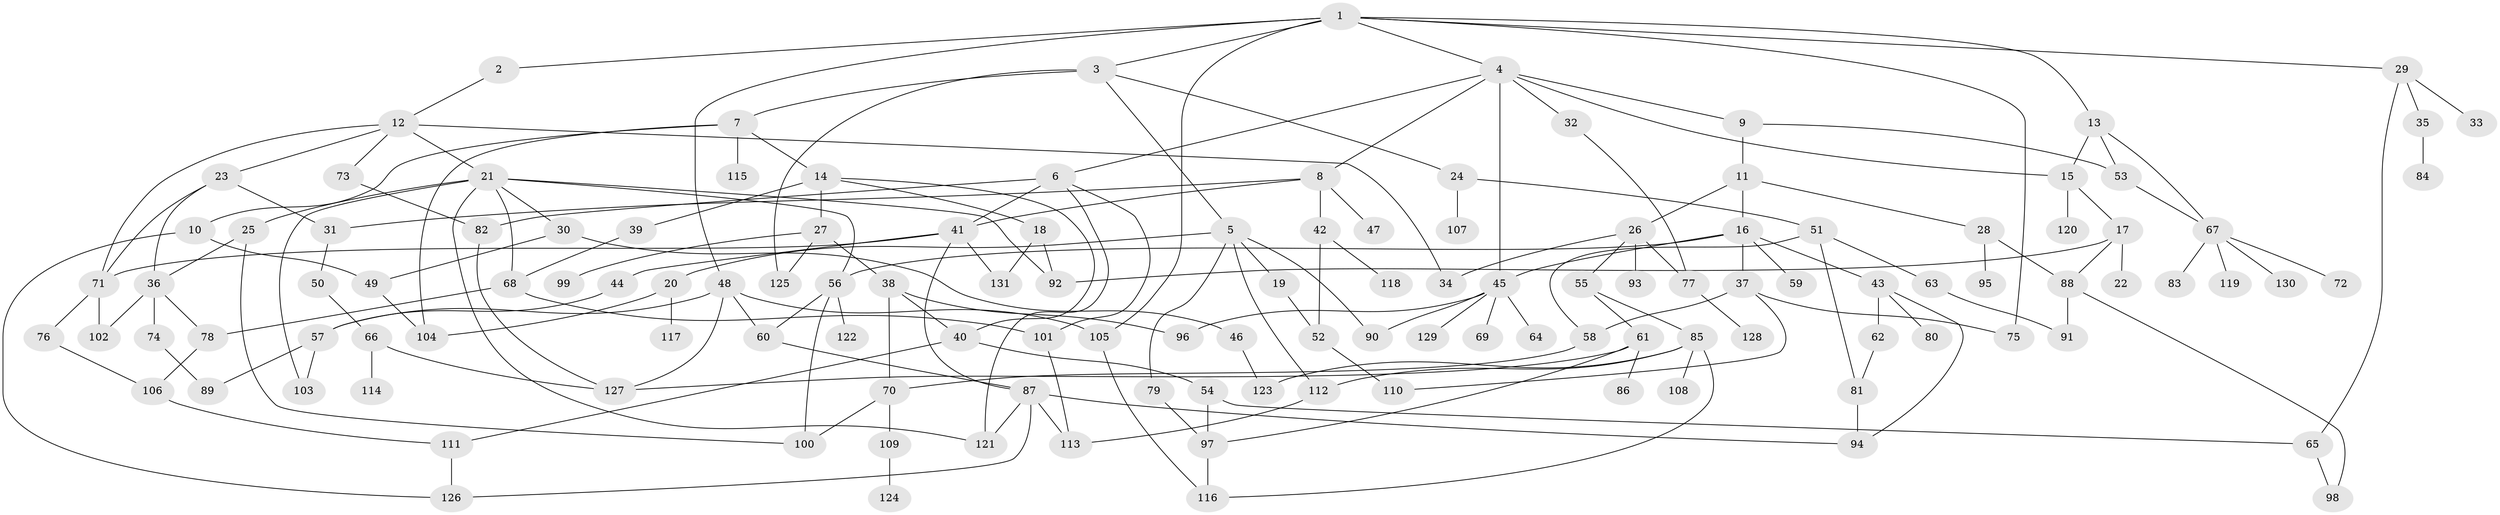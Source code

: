// coarse degree distribution, {9: 0.057692307692307696, 2: 0.21153846153846154, 5: 0.09615384615384616, 14: 0.019230769230769232, 6: 0.019230769230769232, 3: 0.25, 12: 0.038461538461538464, 10: 0.019230769230769232, 7: 0.038461538461538464, 1: 0.17307692307692307, 4: 0.057692307692307696, 8: 0.019230769230769232}
// Generated by graph-tools (version 1.1) at 2025/16/03/04/25 18:16:52]
// undirected, 131 vertices, 194 edges
graph export_dot {
graph [start="1"]
  node [color=gray90,style=filled];
  1;
  2;
  3;
  4;
  5;
  6;
  7;
  8;
  9;
  10;
  11;
  12;
  13;
  14;
  15;
  16;
  17;
  18;
  19;
  20;
  21;
  22;
  23;
  24;
  25;
  26;
  27;
  28;
  29;
  30;
  31;
  32;
  33;
  34;
  35;
  36;
  37;
  38;
  39;
  40;
  41;
  42;
  43;
  44;
  45;
  46;
  47;
  48;
  49;
  50;
  51;
  52;
  53;
  54;
  55;
  56;
  57;
  58;
  59;
  60;
  61;
  62;
  63;
  64;
  65;
  66;
  67;
  68;
  69;
  70;
  71;
  72;
  73;
  74;
  75;
  76;
  77;
  78;
  79;
  80;
  81;
  82;
  83;
  84;
  85;
  86;
  87;
  88;
  89;
  90;
  91;
  92;
  93;
  94;
  95;
  96;
  97;
  98;
  99;
  100;
  101;
  102;
  103;
  104;
  105;
  106;
  107;
  108;
  109;
  110;
  111;
  112;
  113;
  114;
  115;
  116;
  117;
  118;
  119;
  120;
  121;
  122;
  123;
  124;
  125;
  126;
  127;
  128;
  129;
  130;
  131;
  1 -- 2;
  1 -- 3;
  1 -- 4;
  1 -- 13;
  1 -- 29;
  1 -- 48;
  1 -- 75;
  1 -- 105;
  2 -- 12;
  3 -- 5;
  3 -- 7;
  3 -- 24;
  3 -- 125;
  4 -- 6;
  4 -- 8;
  4 -- 9;
  4 -- 32;
  4 -- 45;
  4 -- 15;
  5 -- 19;
  5 -- 20;
  5 -- 79;
  5 -- 112;
  5 -- 90;
  6 -- 82;
  6 -- 101;
  6 -- 121;
  6 -- 41;
  7 -- 10;
  7 -- 14;
  7 -- 115;
  7 -- 104;
  8 -- 31;
  8 -- 41;
  8 -- 42;
  8 -- 47;
  9 -- 11;
  9 -- 53;
  10 -- 49;
  10 -- 126;
  11 -- 16;
  11 -- 26;
  11 -- 28;
  12 -- 21;
  12 -- 23;
  12 -- 34;
  12 -- 73;
  12 -- 71;
  13 -- 15;
  13 -- 67;
  13 -- 53;
  14 -- 18;
  14 -- 27;
  14 -- 39;
  14 -- 40;
  15 -- 17;
  15 -- 120;
  16 -- 37;
  16 -- 43;
  16 -- 45;
  16 -- 59;
  16 -- 56;
  17 -- 22;
  17 -- 88;
  17 -- 92;
  18 -- 92;
  18 -- 131;
  19 -- 52;
  20 -- 117;
  20 -- 104;
  21 -- 25;
  21 -- 30;
  21 -- 56;
  21 -- 103;
  21 -- 121;
  21 -- 68;
  21 -- 92;
  23 -- 36;
  23 -- 71;
  23 -- 31;
  24 -- 51;
  24 -- 107;
  25 -- 36;
  25 -- 100;
  26 -- 55;
  26 -- 77;
  26 -- 93;
  26 -- 34;
  27 -- 38;
  27 -- 99;
  27 -- 125;
  28 -- 88;
  28 -- 95;
  29 -- 33;
  29 -- 35;
  29 -- 65;
  30 -- 46;
  30 -- 49;
  31 -- 50;
  32 -- 77;
  35 -- 84;
  36 -- 74;
  36 -- 78;
  36 -- 102;
  37 -- 58;
  37 -- 75;
  37 -- 110;
  38 -- 70;
  38 -- 40;
  38 -- 96;
  39 -- 68;
  40 -- 54;
  40 -- 111;
  41 -- 44;
  41 -- 71;
  41 -- 131;
  41 -- 87;
  42 -- 118;
  42 -- 52;
  43 -- 62;
  43 -- 80;
  43 -- 94;
  44 -- 57;
  45 -- 64;
  45 -- 69;
  45 -- 90;
  45 -- 96;
  45 -- 129;
  46 -- 123;
  48 -- 57;
  48 -- 60;
  48 -- 105;
  48 -- 127;
  49 -- 104;
  50 -- 66;
  51 -- 63;
  51 -- 81;
  51 -- 58;
  52 -- 110;
  53 -- 67;
  54 -- 65;
  54 -- 97;
  55 -- 61;
  55 -- 85;
  56 -- 100;
  56 -- 122;
  56 -- 60;
  57 -- 89;
  57 -- 103;
  58 -- 70;
  60 -- 87;
  61 -- 86;
  61 -- 97;
  61 -- 127;
  62 -- 81;
  63 -- 91;
  65 -- 98;
  66 -- 114;
  66 -- 127;
  67 -- 72;
  67 -- 83;
  67 -- 119;
  67 -- 130;
  68 -- 78;
  68 -- 101;
  70 -- 109;
  70 -- 100;
  71 -- 76;
  71 -- 102;
  73 -- 82;
  74 -- 89;
  76 -- 106;
  77 -- 128;
  78 -- 106;
  79 -- 97;
  81 -- 94;
  82 -- 127;
  85 -- 108;
  85 -- 123;
  85 -- 112;
  85 -- 116;
  87 -- 121;
  87 -- 126;
  87 -- 113;
  87 -- 94;
  88 -- 91;
  88 -- 98;
  97 -- 116;
  101 -- 113;
  105 -- 116;
  106 -- 111;
  109 -- 124;
  111 -- 126;
  112 -- 113;
}
